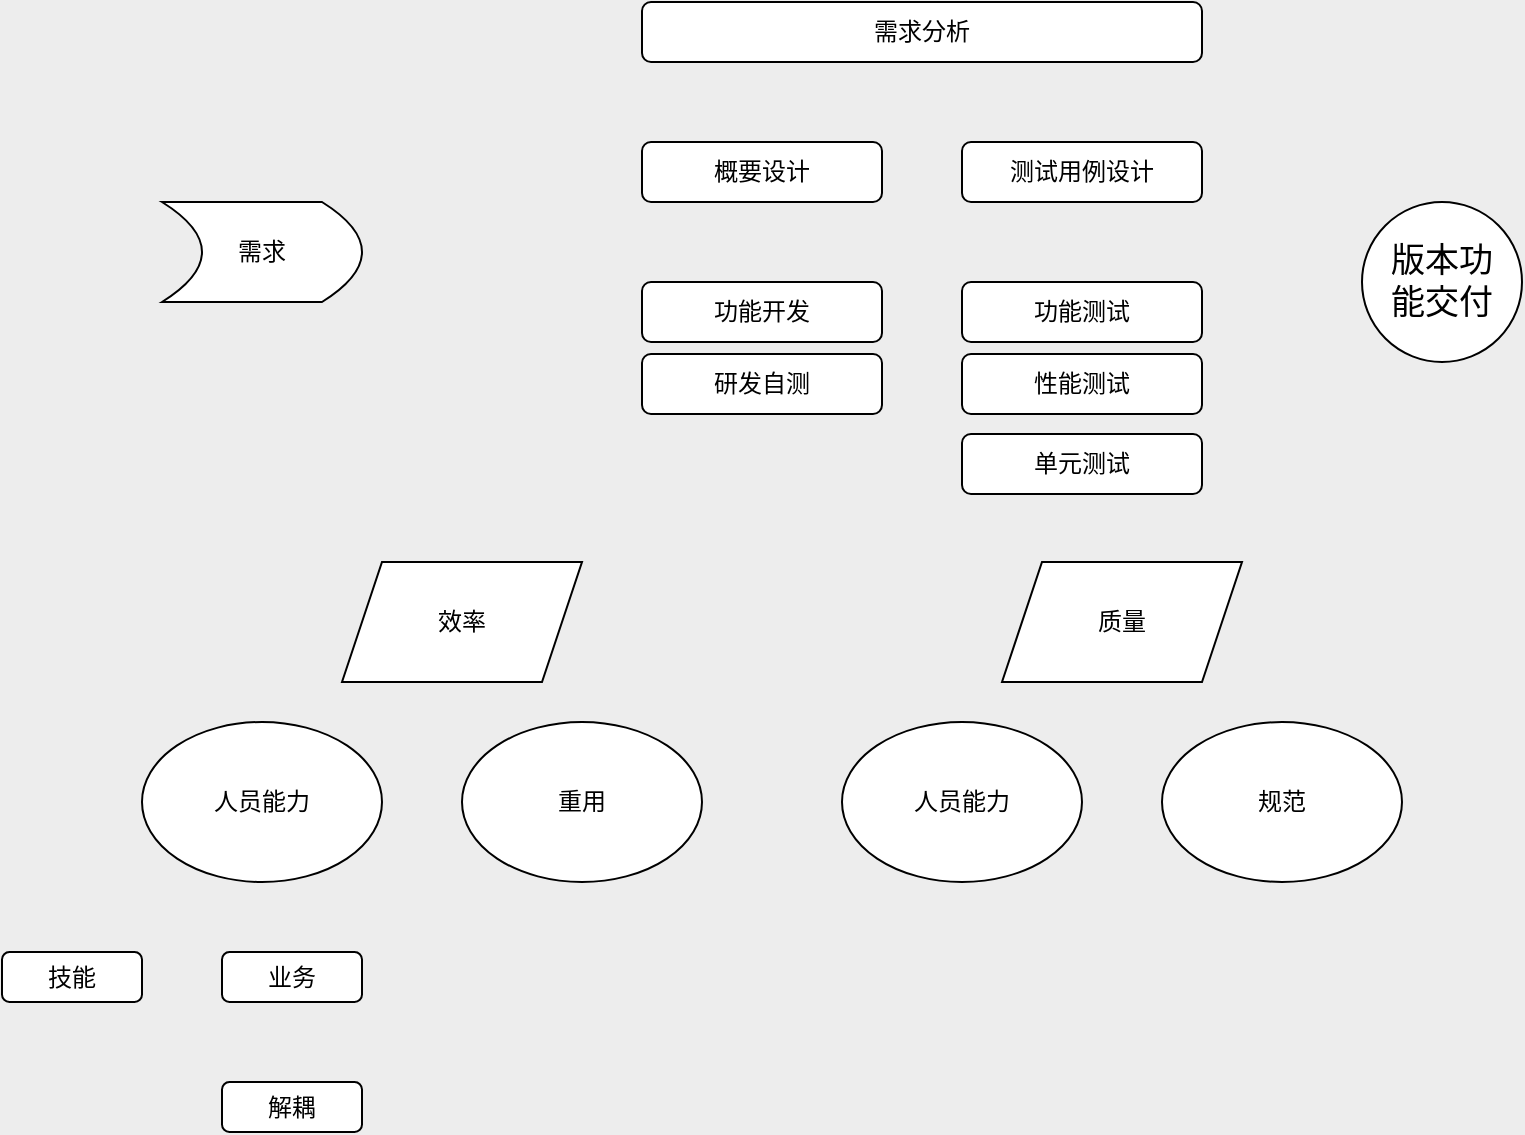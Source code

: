 <mxfile version="27.1.5">
  <diagram name="第 1 页" id="3VDCL5RCeGWMKLo1rC77">
    <mxGraphModel dx="1613" dy="450" grid="1" gridSize="10" guides="1" tooltips="1" connect="1" arrows="1" fold="1" page="1" pageScale="1" pageWidth="827" pageHeight="1169" background="#EDEDED" math="0" shadow="0">
      <root>
        <mxCell id="0" />
        <mxCell id="1" parent="0" />
        <mxCell id="7i-2JK1r4ozWjh2vHMBF-1" value="版本功&lt;div&gt;能交付&lt;/div&gt;" style="ellipse;whiteSpace=wrap;html=1;aspect=fixed;fontSize=17;" parent="1" vertex="1">
          <mxGeometry x="560" y="180" width="80" height="80" as="geometry" />
        </mxCell>
        <mxCell id="7i-2JK1r4ozWjh2vHMBF-2" value="需求" style="shape=dataStorage;whiteSpace=wrap;html=1;fixedSize=1;direction=west;" parent="1" vertex="1">
          <mxGeometry x="-40" y="180" width="100" height="50" as="geometry" />
        </mxCell>
        <mxCell id="7i-2JK1r4ozWjh2vHMBF-4" value="需求分析" style="rounded=1;whiteSpace=wrap;html=1;" parent="1" vertex="1">
          <mxGeometry x="200" y="80" width="280" height="30" as="geometry" />
        </mxCell>
        <mxCell id="7i-2JK1r4ozWjh2vHMBF-5" value="概要设计" style="rounded=1;whiteSpace=wrap;html=1;" parent="1" vertex="1">
          <mxGeometry x="200" y="150" width="120" height="30" as="geometry" />
        </mxCell>
        <mxCell id="7i-2JK1r4ozWjh2vHMBF-6" value="测试用例设计" style="rounded=1;whiteSpace=wrap;html=1;" parent="1" vertex="1">
          <mxGeometry x="360" y="150" width="120" height="30" as="geometry" />
        </mxCell>
        <mxCell id="7i-2JK1r4ozWjh2vHMBF-7" value="功能开发" style="rounded=1;whiteSpace=wrap;html=1;" parent="1" vertex="1">
          <mxGeometry x="200" y="220" width="120" height="30" as="geometry" />
        </mxCell>
        <mxCell id="7i-2JK1r4ozWjh2vHMBF-8" value="功能测试" style="rounded=1;whiteSpace=wrap;html=1;" parent="1" vertex="1">
          <mxGeometry x="360" y="220" width="120" height="30" as="geometry" />
        </mxCell>
        <mxCell id="7i-2JK1r4ozWjh2vHMBF-9" value="性能测试" style="rounded=1;whiteSpace=wrap;html=1;" parent="1" vertex="1">
          <mxGeometry x="360" y="256" width="120" height="30" as="geometry" />
        </mxCell>
        <mxCell id="7i-2JK1r4ozWjh2vHMBF-10" value="单元测试" style="rounded=1;whiteSpace=wrap;html=1;" parent="1" vertex="1">
          <mxGeometry x="360" y="296" width="120" height="30" as="geometry" />
        </mxCell>
        <mxCell id="7i-2JK1r4ozWjh2vHMBF-11" value="研发自测" style="rounded=1;whiteSpace=wrap;html=1;" parent="1" vertex="1">
          <mxGeometry x="200" y="256" width="120" height="30" as="geometry" />
        </mxCell>
        <mxCell id="7i-2JK1r4ozWjh2vHMBF-12" value="效率" style="shape=parallelogram;perimeter=parallelogramPerimeter;whiteSpace=wrap;html=1;fixedSize=1;" parent="1" vertex="1">
          <mxGeometry x="50" y="360" width="120" height="60" as="geometry" />
        </mxCell>
        <mxCell id="7i-2JK1r4ozWjh2vHMBF-13" value="质量" style="shape=parallelogram;perimeter=parallelogramPerimeter;whiteSpace=wrap;html=1;fixedSize=1;" parent="1" vertex="1">
          <mxGeometry x="380" y="360" width="120" height="60" as="geometry" />
        </mxCell>
        <mxCell id="7i-2JK1r4ozWjh2vHMBF-14" value="人员能力" style="ellipse;whiteSpace=wrap;html=1;" parent="1" vertex="1">
          <mxGeometry x="-50" y="440" width="120" height="80" as="geometry" />
        </mxCell>
        <mxCell id="7i-2JK1r4ozWjh2vHMBF-15" value="重用" style="ellipse;whiteSpace=wrap;html=1;" parent="1" vertex="1">
          <mxGeometry x="110" y="440" width="120" height="80" as="geometry" />
        </mxCell>
        <mxCell id="7i-2JK1r4ozWjh2vHMBF-16" value="人员能力" style="ellipse;whiteSpace=wrap;html=1;" parent="1" vertex="1">
          <mxGeometry x="300" y="440" width="120" height="80" as="geometry" />
        </mxCell>
        <mxCell id="7i-2JK1r4ozWjh2vHMBF-17" value="规范" style="ellipse;whiteSpace=wrap;html=1;" parent="1" vertex="1">
          <mxGeometry x="460" y="440" width="120" height="80" as="geometry" />
        </mxCell>
        <mxCell id="7i-2JK1r4ozWjh2vHMBF-18" value="技能" style="rounded=1;whiteSpace=wrap;html=1;" parent="1" vertex="1">
          <mxGeometry x="-120" y="555" width="70" height="25" as="geometry" />
        </mxCell>
        <mxCell id="7i-2JK1r4ozWjh2vHMBF-19" value="业务" style="rounded=1;whiteSpace=wrap;html=1;" parent="1" vertex="1">
          <mxGeometry x="-10" y="555" width="70" height="25" as="geometry" />
        </mxCell>
        <mxCell id="7i-2JK1r4ozWjh2vHMBF-20" value="解耦" style="rounded=1;whiteSpace=wrap;html=1;" parent="1" vertex="1">
          <mxGeometry x="-10" y="620" width="70" height="25" as="geometry" />
        </mxCell>
      </root>
    </mxGraphModel>
  </diagram>
</mxfile>
